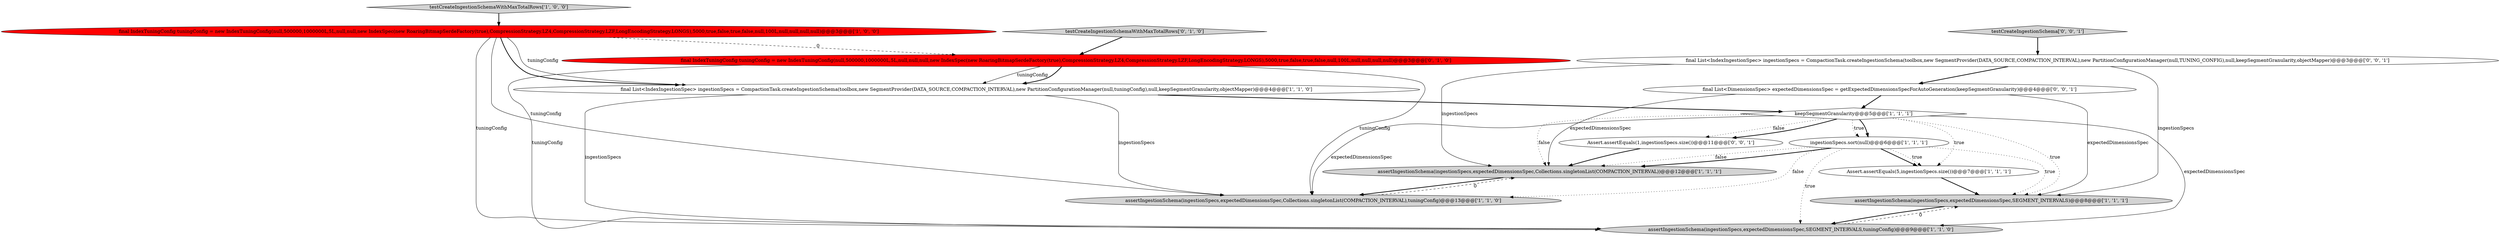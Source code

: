 digraph {
13 [style = filled, label = "testCreateIngestionSchema['0', '0', '1']", fillcolor = lightgray, shape = diamond image = "AAA0AAABBB3BBB"];
15 [style = filled, label = "final List<IndexIngestionSpec> ingestionSpecs = CompactionTask.createIngestionSchema(toolbox,new SegmentProvider(DATA_SOURCE,COMPACTION_INTERVAL),new PartitionConfigurationManager(null,TUNING_CONFIG),null,keepSegmentGranularity,objectMapper)@@@3@@@['0', '0', '1']", fillcolor = white, shape = ellipse image = "AAA0AAABBB3BBB"];
6 [style = filled, label = "keepSegmentGranularity@@@5@@@['1', '1', '1']", fillcolor = white, shape = diamond image = "AAA0AAABBB1BBB"];
1 [style = filled, label = "Assert.assertEquals(5,ingestionSpecs.size())@@@7@@@['1', '1', '1']", fillcolor = white, shape = ellipse image = "AAA0AAABBB1BBB"];
3 [style = filled, label = "assertIngestionSchema(ingestionSpecs,expectedDimensionsSpec,Collections.singletonList(COMPACTION_INTERVAL))@@@12@@@['1', '1', '1']", fillcolor = lightgray, shape = ellipse image = "AAA0AAABBB1BBB"];
4 [style = filled, label = "final List<IndexIngestionSpec> ingestionSpecs = CompactionTask.createIngestionSchema(toolbox,new SegmentProvider(DATA_SOURCE,COMPACTION_INTERVAL),new PartitionConfigurationManager(null,tuningConfig),null,keepSegmentGranularity,objectMapper)@@@4@@@['1', '1', '0']", fillcolor = white, shape = ellipse image = "AAA0AAABBB1BBB"];
5 [style = filled, label = "assertIngestionSchema(ingestionSpecs,expectedDimensionsSpec,SEGMENT_INTERVALS)@@@8@@@['1', '1', '1']", fillcolor = lightgray, shape = ellipse image = "AAA0AAABBB1BBB"];
11 [style = filled, label = "testCreateIngestionSchemaWithMaxTotalRows['0', '1', '0']", fillcolor = lightgray, shape = diamond image = "AAA0AAABBB2BBB"];
12 [style = filled, label = "Assert.assertEquals(1,ingestionSpecs.size())@@@11@@@['0', '0', '1']", fillcolor = white, shape = ellipse image = "AAA0AAABBB3BBB"];
9 [style = filled, label = "assertIngestionSchema(ingestionSpecs,expectedDimensionsSpec,Collections.singletonList(COMPACTION_INTERVAL),tuningConfig)@@@13@@@['1', '1', '0']", fillcolor = lightgray, shape = ellipse image = "AAA0AAABBB1BBB"];
7 [style = filled, label = "ingestionSpecs.sort(null)@@@6@@@['1', '1', '1']", fillcolor = white, shape = ellipse image = "AAA0AAABBB1BBB"];
14 [style = filled, label = "final List<DimensionsSpec> expectedDimensionsSpec = getExpectedDimensionsSpecForAutoGeneration(keepSegmentGranularity)@@@4@@@['0', '0', '1']", fillcolor = white, shape = ellipse image = "AAA0AAABBB3BBB"];
10 [style = filled, label = "final IndexTuningConfig tuningConfig = new IndexTuningConfig(null,500000,1000000L,5L,null,null,null,new IndexSpec(new RoaringBitmapSerdeFactory(true),CompressionStrategy.LZ4,CompressionStrategy.LZF,LongEncodingStrategy.LONGS),5000,true,false,true,false,null,100L,null,null,null,null)@@@3@@@['0', '1', '0']", fillcolor = red, shape = ellipse image = "AAA1AAABBB2BBB"];
0 [style = filled, label = "final IndexTuningConfig tuningConfig = new IndexTuningConfig(null,500000,1000000L,5L,null,null,new IndexSpec(new RoaringBitmapSerdeFactory(true),CompressionStrategy.LZ4,CompressionStrategy.LZF,LongEncodingStrategy.LONGS),5000,true,false,true,false,null,100L,null,null,null,null)@@@3@@@['1', '0', '0']", fillcolor = red, shape = ellipse image = "AAA1AAABBB1BBB"];
8 [style = filled, label = "assertIngestionSchema(ingestionSpecs,expectedDimensionsSpec,SEGMENT_INTERVALS,tuningConfig)@@@9@@@['1', '1', '0']", fillcolor = lightgray, shape = ellipse image = "AAA0AAABBB1BBB"];
2 [style = filled, label = "testCreateIngestionSchemaWithMaxTotalRows['1', '0', '0']", fillcolor = lightgray, shape = diamond image = "AAA0AAABBB1BBB"];
1->5 [style = bold, label=""];
14->5 [style = solid, label="expectedDimensionsSpec"];
5->8 [style = bold, label=""];
7->1 [style = bold, label=""];
10->9 [style = solid, label="tuningConfig"];
6->3 [style = dotted, label="false"];
15->14 [style = bold, label=""];
4->6 [style = bold, label=""];
0->4 [style = solid, label="tuningConfig"];
7->3 [style = dotted, label="false"];
6->1 [style = dotted, label="true"];
10->4 [style = solid, label="tuningConfig"];
0->9 [style = solid, label="tuningConfig"];
7->9 [style = dotted, label="false"];
14->3 [style = solid, label="expectedDimensionsSpec"];
8->5 [style = dashed, label="0"];
7->3 [style = bold, label=""];
0->10 [style = dashed, label="0"];
0->8 [style = solid, label="tuningConfig"];
7->5 [style = dotted, label="true"];
6->12 [style = dotted, label="false"];
3->9 [style = bold, label=""];
2->0 [style = bold, label=""];
15->3 [style = solid, label="ingestionSpecs"];
10->8 [style = solid, label="tuningConfig"];
0->4 [style = bold, label=""];
11->10 [style = bold, label=""];
4->8 [style = solid, label="ingestionSpecs"];
6->9 [style = solid, label="expectedDimensionsSpec"];
10->4 [style = bold, label=""];
6->7 [style = dotted, label="true"];
12->3 [style = bold, label=""];
13->15 [style = bold, label=""];
6->7 [style = bold, label=""];
4->9 [style = solid, label="ingestionSpecs"];
6->8 [style = solid, label="expectedDimensionsSpec"];
7->1 [style = dotted, label="true"];
7->8 [style = dotted, label="true"];
15->5 [style = solid, label="ingestionSpecs"];
14->6 [style = bold, label=""];
9->3 [style = dashed, label="0"];
6->5 [style = dotted, label="true"];
6->12 [style = bold, label=""];
}
